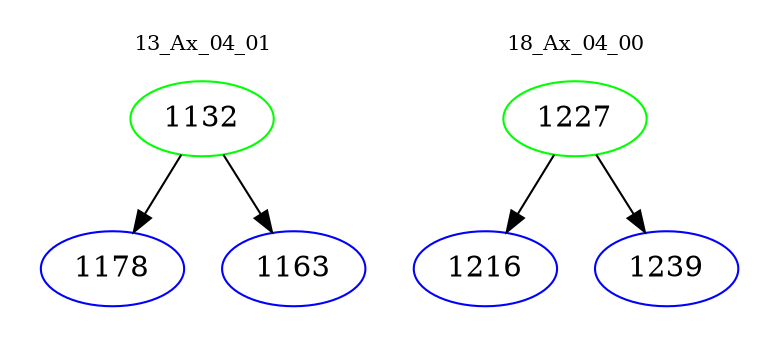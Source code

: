 digraph{
subgraph cluster_0 {
color = white
label = "13_Ax_04_01";
fontsize=10;
T0_1132 [label="1132", color="green"]
T0_1132 -> T0_1178 [color="black"]
T0_1178 [label="1178", color="blue"]
T0_1132 -> T0_1163 [color="black"]
T0_1163 [label="1163", color="blue"]
}
subgraph cluster_1 {
color = white
label = "18_Ax_04_00";
fontsize=10;
T1_1227 [label="1227", color="green"]
T1_1227 -> T1_1216 [color="black"]
T1_1216 [label="1216", color="blue"]
T1_1227 -> T1_1239 [color="black"]
T1_1239 [label="1239", color="blue"]
}
}
